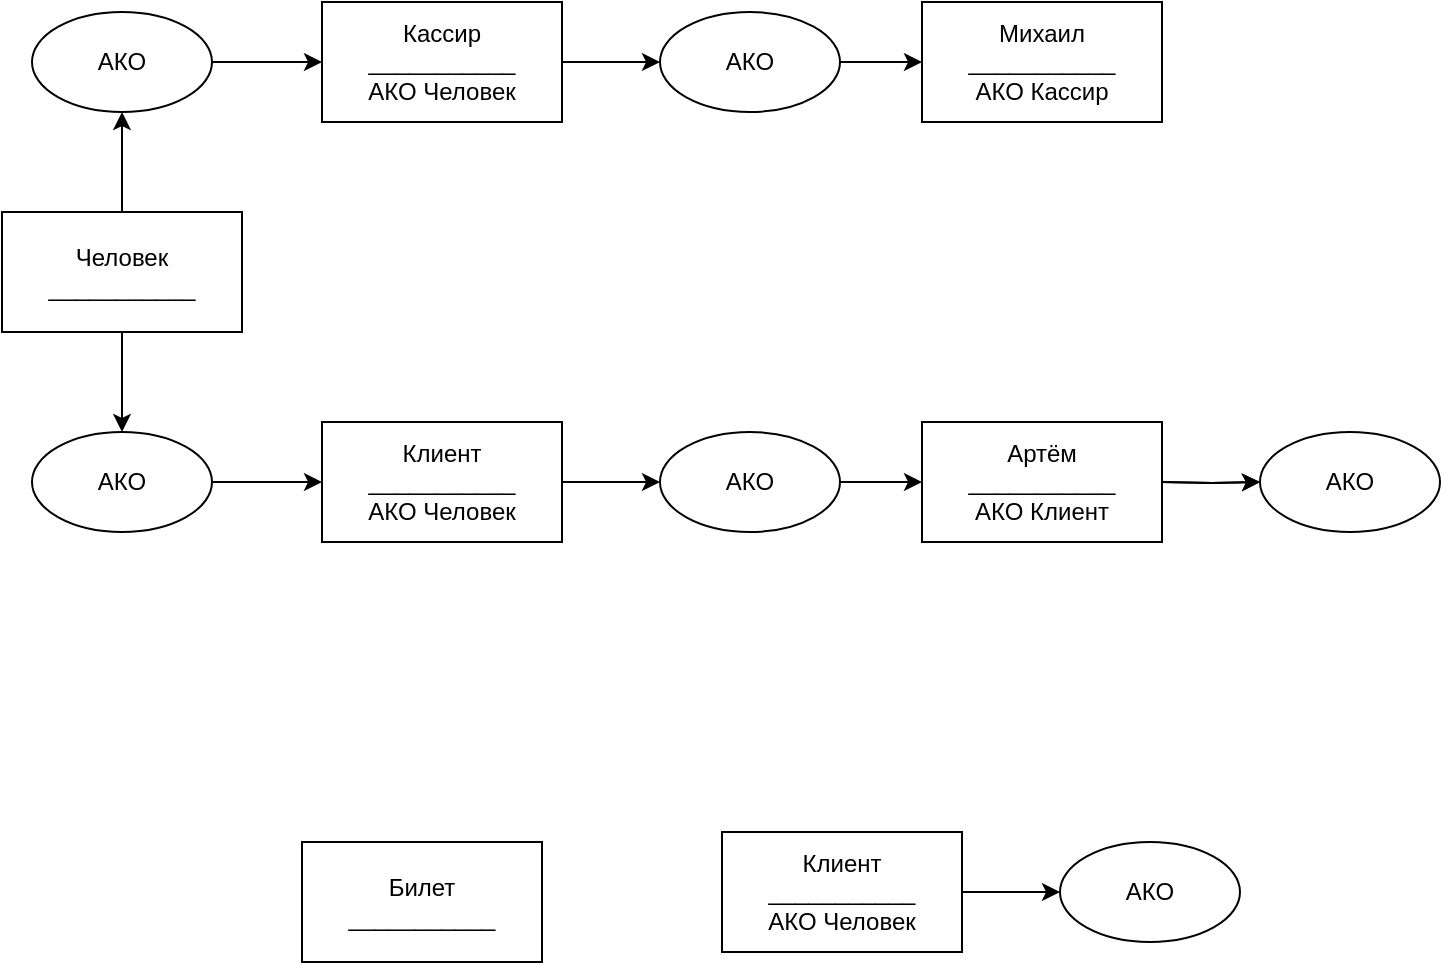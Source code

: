 <mxfile version="14.0.1" type="github">
  <diagram id="GhRWldJkTUsRj3LYykqB" name="Page-1">
    <mxGraphModel dx="1022" dy="649" grid="1" gridSize="10" guides="1" tooltips="1" connect="1" arrows="1" fold="1" page="1" pageScale="1" pageWidth="827" pageHeight="1169" math="0" shadow="0">
      <root>
        <mxCell id="0" />
        <mxCell id="1" parent="0" />
        <mxCell id="4cQpUv2yIwZLMZbAdzyz-10" style="edgeStyle=orthogonalEdgeStyle;rounded=0;orthogonalLoop=1;jettySize=auto;html=1;exitX=0.5;exitY=0;exitDx=0;exitDy=0;entryX=0.5;entryY=1;entryDx=0;entryDy=0;" edge="1" parent="1" source="4cQpUv2yIwZLMZbAdzyz-1" target="4cQpUv2yIwZLMZbAdzyz-2">
          <mxGeometry relative="1" as="geometry" />
        </mxCell>
        <mxCell id="4cQpUv2yIwZLMZbAdzyz-12" style="edgeStyle=orthogonalEdgeStyle;rounded=0;orthogonalLoop=1;jettySize=auto;html=1;exitX=0.5;exitY=1;exitDx=0;exitDy=0;entryX=0.5;entryY=0;entryDx=0;entryDy=0;" edge="1" parent="1" source="4cQpUv2yIwZLMZbAdzyz-1" target="4cQpUv2yIwZLMZbAdzyz-3">
          <mxGeometry relative="1" as="geometry" />
        </mxCell>
        <mxCell id="4cQpUv2yIwZLMZbAdzyz-1" value="Человек&lt;br&gt;___________" style="rounded=0;whiteSpace=wrap;html=1;" vertex="1" parent="1">
          <mxGeometry x="40" y="240" width="120" height="60" as="geometry" />
        </mxCell>
        <mxCell id="4cQpUv2yIwZLMZbAdzyz-11" style="edgeStyle=orthogonalEdgeStyle;rounded=0;orthogonalLoop=1;jettySize=auto;html=1;exitX=1;exitY=0.5;exitDx=0;exitDy=0;entryX=0;entryY=0.5;entryDx=0;entryDy=0;" edge="1" parent="1" source="4cQpUv2yIwZLMZbAdzyz-2" target="4cQpUv2yIwZLMZbAdzyz-4">
          <mxGeometry relative="1" as="geometry" />
        </mxCell>
        <mxCell id="4cQpUv2yIwZLMZbAdzyz-2" value="АКО" style="ellipse;whiteSpace=wrap;html=1;" vertex="1" parent="1">
          <mxGeometry x="55" y="140" width="90" height="50" as="geometry" />
        </mxCell>
        <mxCell id="4cQpUv2yIwZLMZbAdzyz-13" style="edgeStyle=orthogonalEdgeStyle;rounded=0;orthogonalLoop=1;jettySize=auto;html=1;exitX=1;exitY=0.5;exitDx=0;exitDy=0;entryX=0;entryY=0.5;entryDx=0;entryDy=0;" edge="1" parent="1" source="4cQpUv2yIwZLMZbAdzyz-3" target="4cQpUv2yIwZLMZbAdzyz-5">
          <mxGeometry relative="1" as="geometry" />
        </mxCell>
        <mxCell id="4cQpUv2yIwZLMZbAdzyz-3" value="АКО" style="ellipse;whiteSpace=wrap;html=1;" vertex="1" parent="1">
          <mxGeometry x="55" y="350" width="90" height="50" as="geometry" />
        </mxCell>
        <mxCell id="4cQpUv2yIwZLMZbAdzyz-16" style="edgeStyle=orthogonalEdgeStyle;rounded=0;orthogonalLoop=1;jettySize=auto;html=1;exitX=1;exitY=0.5;exitDx=0;exitDy=0;entryX=0;entryY=0.5;entryDx=0;entryDy=0;" edge="1" parent="1" source="4cQpUv2yIwZLMZbAdzyz-4" target="4cQpUv2yIwZLMZbAdzyz-8">
          <mxGeometry relative="1" as="geometry" />
        </mxCell>
        <mxCell id="4cQpUv2yIwZLMZbAdzyz-4" value="Кассир&lt;br&gt;___________&lt;br&gt;АКО Человек" style="rounded=0;whiteSpace=wrap;html=1;" vertex="1" parent="1">
          <mxGeometry x="200" y="135" width="120" height="60" as="geometry" />
        </mxCell>
        <mxCell id="4cQpUv2yIwZLMZbAdzyz-14" style="edgeStyle=orthogonalEdgeStyle;rounded=0;orthogonalLoop=1;jettySize=auto;html=1;exitX=1;exitY=0.5;exitDx=0;exitDy=0;entryX=0;entryY=0.5;entryDx=0;entryDy=0;" edge="1" parent="1" source="4cQpUv2yIwZLMZbAdzyz-5" target="4cQpUv2yIwZLMZbAdzyz-6">
          <mxGeometry relative="1" as="geometry" />
        </mxCell>
        <mxCell id="4cQpUv2yIwZLMZbAdzyz-5" value="Клиент&lt;br&gt;___________&lt;br&gt;АКО Человек" style="rounded=0;whiteSpace=wrap;html=1;" vertex="1" parent="1">
          <mxGeometry x="200" y="345" width="120" height="60" as="geometry" />
        </mxCell>
        <mxCell id="4cQpUv2yIwZLMZbAdzyz-15" style="edgeStyle=orthogonalEdgeStyle;rounded=0;orthogonalLoop=1;jettySize=auto;html=1;exitX=1;exitY=0.5;exitDx=0;exitDy=0;entryX=0;entryY=0.5;entryDx=0;entryDy=0;" edge="1" parent="1" source="4cQpUv2yIwZLMZbAdzyz-6" target="4cQpUv2yIwZLMZbAdzyz-7">
          <mxGeometry relative="1" as="geometry" />
        </mxCell>
        <mxCell id="4cQpUv2yIwZLMZbAdzyz-6" value="АКО" style="ellipse;whiteSpace=wrap;html=1;" vertex="1" parent="1">
          <mxGeometry x="369" y="350" width="90" height="50" as="geometry" />
        </mxCell>
        <mxCell id="4cQpUv2yIwZLMZbAdzyz-20" value="" style="edgeStyle=orthogonalEdgeStyle;rounded=0;orthogonalLoop=1;jettySize=auto;html=1;" edge="1" parent="1" target="4cQpUv2yIwZLMZbAdzyz-19">
          <mxGeometry relative="1" as="geometry">
            <mxPoint x="620" y="375" as="sourcePoint" />
          </mxGeometry>
        </mxCell>
        <mxCell id="4cQpUv2yIwZLMZbAdzyz-7" value="Артём&lt;br&gt;___________&lt;br&gt;АКО Клиент" style="rounded=0;whiteSpace=wrap;html=1;" vertex="1" parent="1">
          <mxGeometry x="500" y="345" width="120" height="60" as="geometry" />
        </mxCell>
        <mxCell id="4cQpUv2yIwZLMZbAdzyz-17" style="edgeStyle=orthogonalEdgeStyle;rounded=0;orthogonalLoop=1;jettySize=auto;html=1;exitX=1;exitY=0.5;exitDx=0;exitDy=0;entryX=0;entryY=0.5;entryDx=0;entryDy=0;" edge="1" parent="1" source="4cQpUv2yIwZLMZbAdzyz-8" target="4cQpUv2yIwZLMZbAdzyz-9">
          <mxGeometry relative="1" as="geometry" />
        </mxCell>
        <mxCell id="4cQpUv2yIwZLMZbAdzyz-8" value="АКО" style="ellipse;whiteSpace=wrap;html=1;" vertex="1" parent="1">
          <mxGeometry x="369" y="140" width="90" height="50" as="geometry" />
        </mxCell>
        <mxCell id="4cQpUv2yIwZLMZbAdzyz-9" value="Михаил&lt;br&gt;___________&lt;br&gt;АКО Кассир" style="rounded=0;whiteSpace=wrap;html=1;" vertex="1" parent="1">
          <mxGeometry x="500" y="135" width="120" height="60" as="geometry" />
        </mxCell>
        <mxCell id="4cQpUv2yIwZLMZbAdzyz-18" style="edgeStyle=orthogonalEdgeStyle;rounded=0;orthogonalLoop=1;jettySize=auto;html=1;exitX=1;exitY=0.5;exitDx=0;exitDy=0;entryX=0;entryY=0.5;entryDx=0;entryDy=0;" edge="1" parent="1" target="4cQpUv2yIwZLMZbAdzyz-19">
          <mxGeometry relative="1" as="geometry">
            <mxPoint x="620" y="375" as="sourcePoint" />
          </mxGeometry>
        </mxCell>
        <mxCell id="4cQpUv2yIwZLMZbAdzyz-19" value="АКО" style="ellipse;whiteSpace=wrap;html=1;" vertex="1" parent="1">
          <mxGeometry x="669" y="350" width="90" height="50" as="geometry" />
        </mxCell>
        <mxCell id="4cQpUv2yIwZLMZbAdzyz-21" value="Билет&lt;br&gt;___________" style="rounded=0;whiteSpace=wrap;html=1;" vertex="1" parent="1">
          <mxGeometry x="190" y="555" width="120" height="60" as="geometry" />
        </mxCell>
        <mxCell id="4cQpUv2yIwZLMZbAdzyz-22" style="edgeStyle=orthogonalEdgeStyle;rounded=0;orthogonalLoop=1;jettySize=auto;html=1;exitX=1;exitY=0.5;exitDx=0;exitDy=0;entryX=0;entryY=0.5;entryDx=0;entryDy=0;" edge="1" parent="1" source="4cQpUv2yIwZLMZbAdzyz-23" target="4cQpUv2yIwZLMZbAdzyz-24">
          <mxGeometry relative="1" as="geometry" />
        </mxCell>
        <mxCell id="4cQpUv2yIwZLMZbAdzyz-23" value="Клиент&lt;br&gt;___________&lt;br&gt;АКО Человек" style="rounded=0;whiteSpace=wrap;html=1;" vertex="1" parent="1">
          <mxGeometry x="400" y="550" width="120" height="60" as="geometry" />
        </mxCell>
        <mxCell id="4cQpUv2yIwZLMZbAdzyz-24" value="АКО" style="ellipse;whiteSpace=wrap;html=1;" vertex="1" parent="1">
          <mxGeometry x="569" y="555" width="90" height="50" as="geometry" />
        </mxCell>
      </root>
    </mxGraphModel>
  </diagram>
</mxfile>
